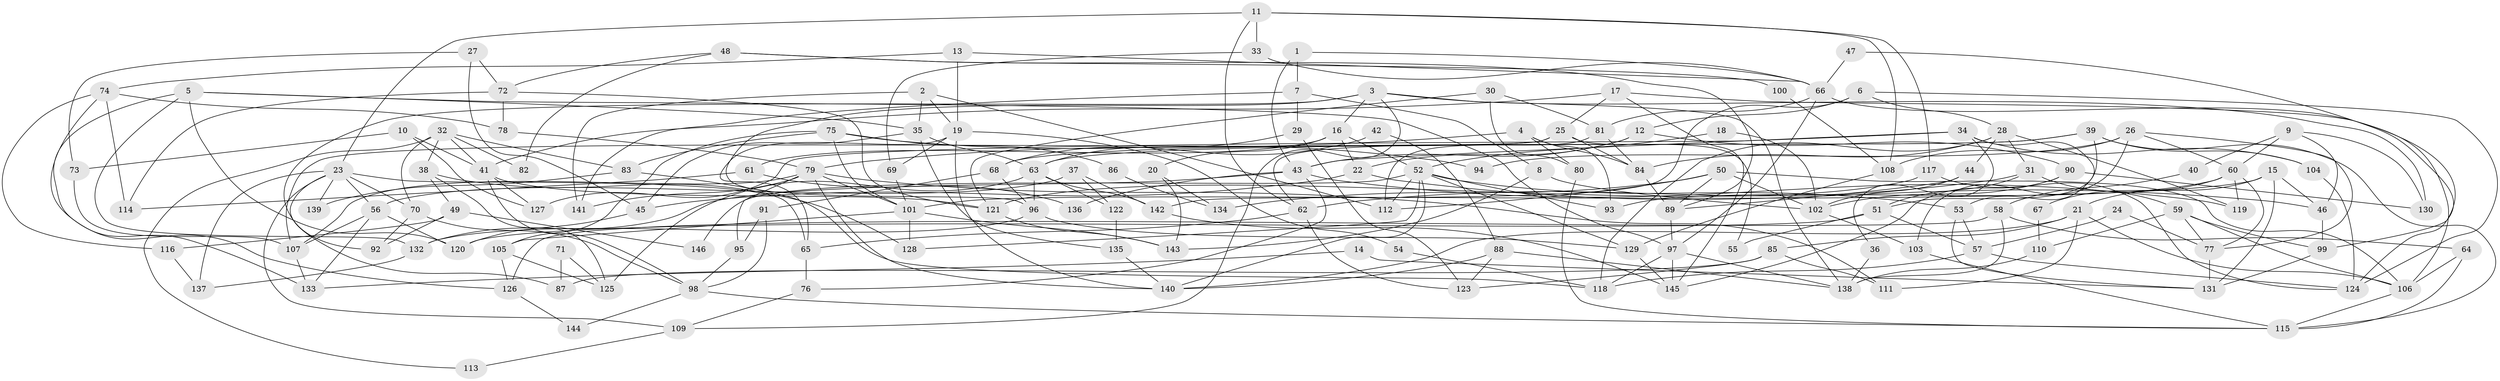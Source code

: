 // coarse degree distribution, {3: 0.23, 4: 0.21, 6: 0.12, 9: 0.06, 5: 0.1, 7: 0.11, 2: 0.11, 8: 0.03, 10: 0.03}
// Generated by graph-tools (version 1.1) at 2025/42/03/06/25 10:42:01]
// undirected, 146 vertices, 292 edges
graph export_dot {
graph [start="1"]
  node [color=gray90,style=filled];
  1;
  2;
  3;
  4;
  5;
  6;
  7;
  8;
  9;
  10;
  11;
  12;
  13;
  14;
  15;
  16;
  17;
  18;
  19;
  20;
  21;
  22;
  23;
  24;
  25;
  26;
  27;
  28;
  29;
  30;
  31;
  32;
  33;
  34;
  35;
  36;
  37;
  38;
  39;
  40;
  41;
  42;
  43;
  44;
  45;
  46;
  47;
  48;
  49;
  50;
  51;
  52;
  53;
  54;
  55;
  56;
  57;
  58;
  59;
  60;
  61;
  62;
  63;
  64;
  65;
  66;
  67;
  68;
  69;
  70;
  71;
  72;
  73;
  74;
  75;
  76;
  77;
  78;
  79;
  80;
  81;
  82;
  83;
  84;
  85;
  86;
  87;
  88;
  89;
  90;
  91;
  92;
  93;
  94;
  95;
  96;
  97;
  98;
  99;
  100;
  101;
  102;
  103;
  104;
  105;
  106;
  107;
  108;
  109;
  110;
  111;
  112;
  113;
  114;
  115;
  116;
  117;
  118;
  119;
  120;
  121;
  122;
  123;
  124;
  125;
  126;
  127;
  128;
  129;
  130;
  131;
  132;
  133;
  134;
  135;
  136;
  137;
  138;
  139;
  140;
  141;
  142;
  143;
  144;
  145;
  146;
  1 -- 66;
  1 -- 7;
  1 -- 43;
  2 -- 112;
  2 -- 19;
  2 -- 35;
  2 -- 141;
  3 -- 96;
  3 -- 16;
  3 -- 92;
  3 -- 109;
  3 -- 130;
  3 -- 138;
  4 -- 93;
  4 -- 79;
  4 -- 80;
  4 -- 84;
  5 -- 35;
  5 -- 132;
  5 -- 97;
  5 -- 120;
  5 -- 133;
  6 -- 142;
  6 -- 124;
  6 -- 12;
  6 -- 28;
  7 -- 141;
  7 -- 8;
  7 -- 29;
  8 -- 102;
  8 -- 143;
  9 -- 130;
  9 -- 60;
  9 -- 40;
  9 -- 46;
  10 -- 41;
  10 -- 127;
  10 -- 73;
  11 -- 62;
  11 -- 33;
  11 -- 23;
  11 -- 108;
  11 -- 117;
  12 -- 90;
  12 -- 22;
  12 -- 43;
  13 -- 66;
  13 -- 19;
  13 -- 74;
  14 -- 133;
  14 -- 131;
  15 -- 101;
  15 -- 131;
  15 -- 21;
  15 -- 46;
  16 -- 22;
  16 -- 52;
  16 -- 20;
  16 -- 61;
  17 -- 145;
  17 -- 41;
  17 -- 25;
  17 -- 106;
  18 -- 52;
  18 -- 102;
  19 -- 140;
  19 -- 65;
  19 -- 54;
  19 -- 69;
  20 -- 143;
  20 -- 134;
  21 -- 106;
  21 -- 85;
  21 -- 111;
  21 -- 140;
  22 -- 46;
  22 -- 45;
  23 -- 65;
  23 -- 56;
  23 -- 70;
  23 -- 87;
  23 -- 109;
  23 -- 137;
  23 -- 139;
  24 -- 77;
  24 -- 57;
  25 -- 62;
  25 -- 55;
  25 -- 84;
  25 -- 107;
  26 -- 103;
  26 -- 60;
  26 -- 77;
  26 -- 94;
  26 -- 108;
  27 -- 45;
  27 -- 73;
  27 -- 72;
  28 -- 84;
  28 -- 31;
  28 -- 44;
  28 -- 118;
  28 -- 119;
  29 -- 63;
  29 -- 123;
  30 -- 121;
  30 -- 81;
  30 -- 80;
  31 -- 51;
  31 -- 59;
  31 -- 62;
  32 -- 38;
  32 -- 70;
  32 -- 41;
  32 -- 82;
  32 -- 83;
  32 -- 113;
  33 -- 66;
  33 -- 69;
  34 -- 43;
  34 -- 53;
  34 -- 36;
  34 -- 104;
  34 -- 127;
  35 -- 45;
  35 -- 63;
  35 -- 135;
  36 -- 138;
  37 -- 142;
  37 -- 56;
  37 -- 122;
  38 -- 128;
  38 -- 125;
  38 -- 49;
  39 -- 63;
  39 -- 115;
  39 -- 51;
  39 -- 68;
  39 -- 104;
  40 -- 58;
  41 -- 121;
  41 -- 98;
  41 -- 127;
  42 -- 68;
  42 -- 88;
  43 -- 76;
  43 -- 119;
  43 -- 132;
  43 -- 136;
  44 -- 89;
  44 -- 102;
  45 -- 120;
  46 -- 99;
  47 -- 99;
  47 -- 66;
  48 -- 72;
  48 -- 89;
  48 -- 82;
  48 -- 100;
  49 -- 92;
  49 -- 116;
  49 -- 146;
  50 -- 112;
  50 -- 106;
  50 -- 89;
  50 -- 102;
  50 -- 134;
  51 -- 120;
  51 -- 55;
  51 -- 57;
  52 -- 140;
  52 -- 129;
  52 -- 53;
  52 -- 93;
  52 -- 112;
  52 -- 128;
  52 -- 146;
  53 -- 57;
  53 -- 131;
  54 -- 118;
  56 -- 133;
  56 -- 107;
  56 -- 120;
  57 -- 118;
  57 -- 124;
  58 -- 138;
  58 -- 64;
  58 -- 126;
  59 -- 77;
  59 -- 99;
  59 -- 106;
  59 -- 110;
  60 -- 119;
  60 -- 77;
  60 -- 67;
  60 -- 93;
  61 -- 114;
  61 -- 136;
  62 -- 123;
  62 -- 65;
  63 -- 122;
  63 -- 96;
  63 -- 125;
  63 -- 142;
  64 -- 106;
  64 -- 115;
  65 -- 76;
  66 -- 97;
  66 -- 124;
  66 -- 81;
  67 -- 110;
  68 -- 91;
  68 -- 96;
  69 -- 101;
  70 -- 98;
  70 -- 92;
  71 -- 87;
  71 -- 125;
  72 -- 78;
  72 -- 114;
  72 -- 121;
  73 -- 107;
  74 -- 116;
  74 -- 78;
  74 -- 114;
  74 -- 126;
  75 -- 83;
  75 -- 105;
  75 -- 86;
  75 -- 94;
  75 -- 101;
  76 -- 109;
  77 -- 131;
  78 -- 79;
  79 -- 107;
  79 -- 140;
  79 -- 95;
  79 -- 101;
  79 -- 111;
  79 -- 141;
  80 -- 115;
  81 -- 84;
  81 -- 112;
  83 -- 118;
  83 -- 139;
  84 -- 89;
  85 -- 111;
  85 -- 87;
  85 -- 123;
  86 -- 134;
  88 -- 123;
  88 -- 138;
  88 -- 140;
  89 -- 97;
  90 -- 145;
  90 -- 102;
  90 -- 130;
  91 -- 95;
  91 -- 98;
  95 -- 98;
  96 -- 129;
  96 -- 132;
  97 -- 118;
  97 -- 138;
  97 -- 145;
  98 -- 115;
  98 -- 144;
  99 -- 131;
  100 -- 108;
  101 -- 105;
  101 -- 128;
  101 -- 143;
  102 -- 103;
  103 -- 115;
  104 -- 124;
  105 -- 126;
  105 -- 125;
  106 -- 115;
  107 -- 133;
  108 -- 129;
  109 -- 113;
  110 -- 138;
  116 -- 137;
  117 -- 124;
  117 -- 121;
  121 -- 143;
  122 -- 135;
  126 -- 144;
  129 -- 145;
  132 -- 137;
  135 -- 140;
  142 -- 145;
}
